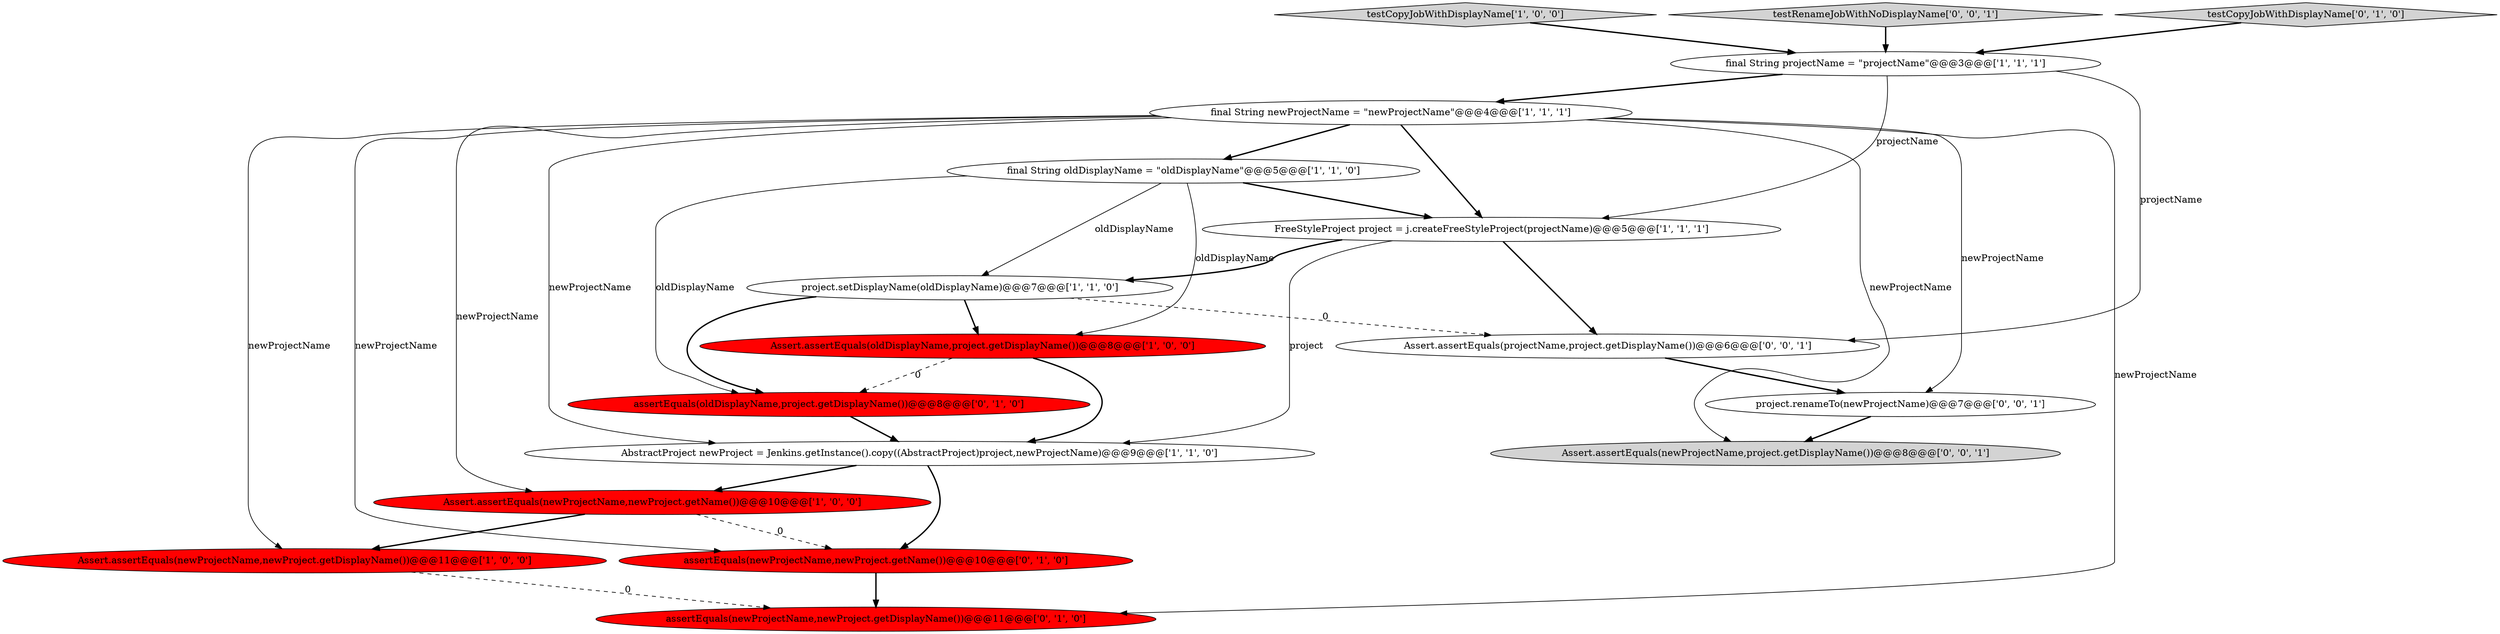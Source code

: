 digraph {
7 [style = filled, label = "Assert.assertEquals(newProjectName,newProject.getName())@@@10@@@['1', '0', '0']", fillcolor = red, shape = ellipse image = "AAA1AAABBB1BBB"];
9 [style = filled, label = "Assert.assertEquals(newProjectName,newProject.getDisplayName())@@@11@@@['1', '0', '0']", fillcolor = red, shape = ellipse image = "AAA1AAABBB1BBB"];
4 [style = filled, label = "final String newProjectName = \"newProjectName\"@@@4@@@['1', '1', '1']", fillcolor = white, shape = ellipse image = "AAA0AAABBB1BBB"];
3 [style = filled, label = "testCopyJobWithDisplayName['1', '0', '0']", fillcolor = lightgray, shape = diamond image = "AAA0AAABBB1BBB"];
8 [style = filled, label = "final String oldDisplayName = \"oldDisplayName\"@@@5@@@['1', '1', '0']", fillcolor = white, shape = ellipse image = "AAA0AAABBB1BBB"];
11 [style = filled, label = "assertEquals(newProjectName,newProject.getDisplayName())@@@11@@@['0', '1', '0']", fillcolor = red, shape = ellipse image = "AAA1AAABBB2BBB"];
14 [style = filled, label = "project.renameTo(newProjectName)@@@7@@@['0', '0', '1']", fillcolor = white, shape = ellipse image = "AAA0AAABBB3BBB"];
16 [style = filled, label = "Assert.assertEquals(projectName,project.getDisplayName())@@@6@@@['0', '0', '1']", fillcolor = white, shape = ellipse image = "AAA0AAABBB3BBB"];
0 [style = filled, label = "final String projectName = \"projectName\"@@@3@@@['1', '1', '1']", fillcolor = white, shape = ellipse image = "AAA0AAABBB1BBB"];
5 [style = filled, label = "Assert.assertEquals(oldDisplayName,project.getDisplayName())@@@8@@@['1', '0', '0']", fillcolor = red, shape = ellipse image = "AAA1AAABBB1BBB"];
10 [style = filled, label = "assertEquals(oldDisplayName,project.getDisplayName())@@@8@@@['0', '1', '0']", fillcolor = red, shape = ellipse image = "AAA1AAABBB2BBB"];
17 [style = filled, label = "testRenameJobWithNoDisplayName['0', '0', '1']", fillcolor = lightgray, shape = diamond image = "AAA0AAABBB3BBB"];
15 [style = filled, label = "Assert.assertEquals(newProjectName,project.getDisplayName())@@@8@@@['0', '0', '1']", fillcolor = lightgray, shape = ellipse image = "AAA0AAABBB3BBB"];
2 [style = filled, label = "AbstractProject newProject = Jenkins.getInstance().copy((AbstractProject)project,newProjectName)@@@9@@@['1', '1', '0']", fillcolor = white, shape = ellipse image = "AAA0AAABBB1BBB"];
13 [style = filled, label = "assertEquals(newProjectName,newProject.getName())@@@10@@@['0', '1', '0']", fillcolor = red, shape = ellipse image = "AAA1AAABBB2BBB"];
12 [style = filled, label = "testCopyJobWithDisplayName['0', '1', '0']", fillcolor = lightgray, shape = diamond image = "AAA0AAABBB2BBB"];
1 [style = filled, label = "FreeStyleProject project = j.createFreeStyleProject(projectName)@@@5@@@['1', '1', '1']", fillcolor = white, shape = ellipse image = "AAA0AAABBB1BBB"];
6 [style = filled, label = "project.setDisplayName(oldDisplayName)@@@7@@@['1', '1', '0']", fillcolor = white, shape = ellipse image = "AAA0AAABBB1BBB"];
8->10 [style = solid, label="oldDisplayName"];
4->9 [style = solid, label="newProjectName"];
0->16 [style = solid, label="projectName"];
4->11 [style = solid, label="newProjectName"];
4->7 [style = solid, label="newProjectName"];
12->0 [style = bold, label=""];
13->11 [style = bold, label=""];
3->0 [style = bold, label=""];
2->13 [style = bold, label=""];
7->9 [style = bold, label=""];
8->1 [style = bold, label=""];
6->5 [style = bold, label=""];
5->2 [style = bold, label=""];
4->15 [style = solid, label="newProjectName"];
6->16 [style = dashed, label="0"];
1->6 [style = bold, label=""];
17->0 [style = bold, label=""];
8->6 [style = solid, label="oldDisplayName"];
5->10 [style = dashed, label="0"];
0->4 [style = bold, label=""];
1->16 [style = bold, label=""];
0->1 [style = solid, label="projectName"];
6->10 [style = bold, label=""];
7->13 [style = dashed, label="0"];
9->11 [style = dashed, label="0"];
4->8 [style = bold, label=""];
16->14 [style = bold, label=""];
8->5 [style = solid, label="oldDisplayName"];
10->2 [style = bold, label=""];
4->1 [style = bold, label=""];
14->15 [style = bold, label=""];
2->7 [style = bold, label=""];
4->2 [style = solid, label="newProjectName"];
1->2 [style = solid, label="project"];
4->14 [style = solid, label="newProjectName"];
4->13 [style = solid, label="newProjectName"];
}
